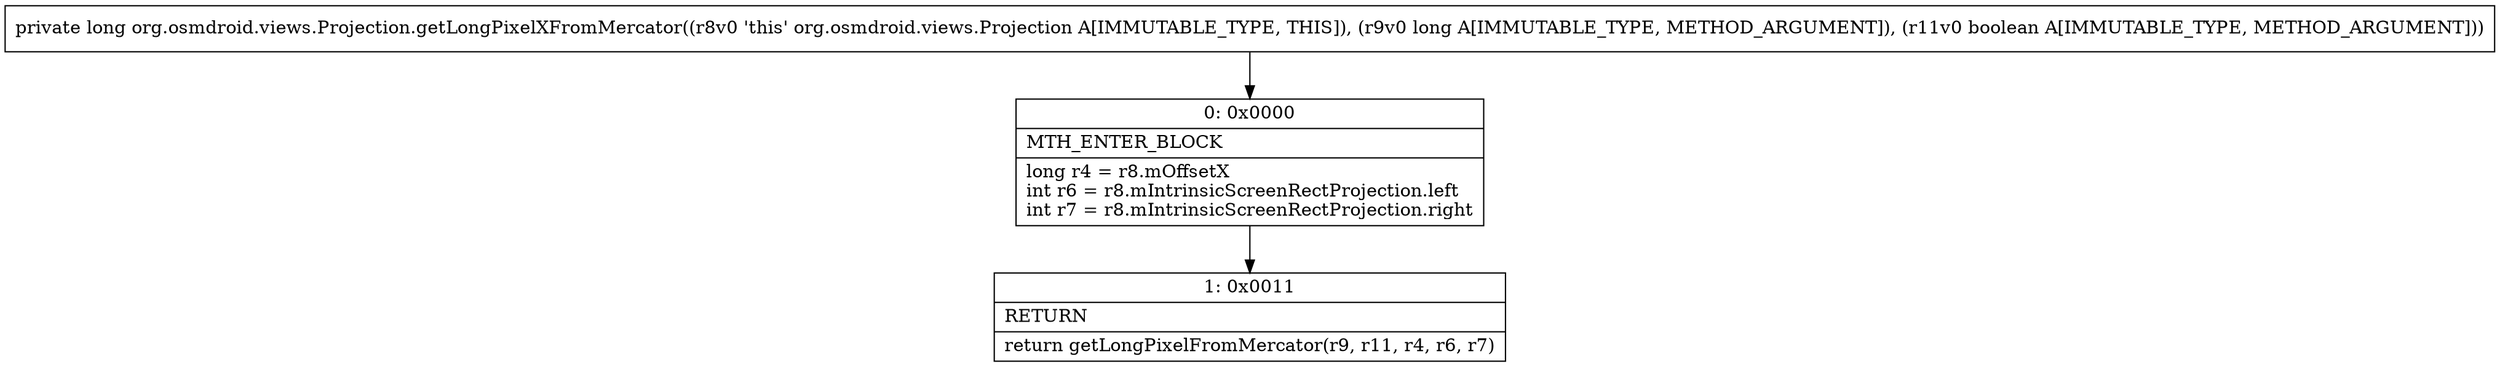 digraph "CFG fororg.osmdroid.views.Projection.getLongPixelXFromMercator(JZ)J" {
Node_0 [shape=record,label="{0\:\ 0x0000|MTH_ENTER_BLOCK\l|long r4 = r8.mOffsetX\lint r6 = r8.mIntrinsicScreenRectProjection.left\lint r7 = r8.mIntrinsicScreenRectProjection.right\l}"];
Node_1 [shape=record,label="{1\:\ 0x0011|RETURN\l|return getLongPixelFromMercator(r9, r11, r4, r6, r7)\l}"];
MethodNode[shape=record,label="{private long org.osmdroid.views.Projection.getLongPixelXFromMercator((r8v0 'this' org.osmdroid.views.Projection A[IMMUTABLE_TYPE, THIS]), (r9v0 long A[IMMUTABLE_TYPE, METHOD_ARGUMENT]), (r11v0 boolean A[IMMUTABLE_TYPE, METHOD_ARGUMENT])) }"];
MethodNode -> Node_0;
Node_0 -> Node_1;
}

